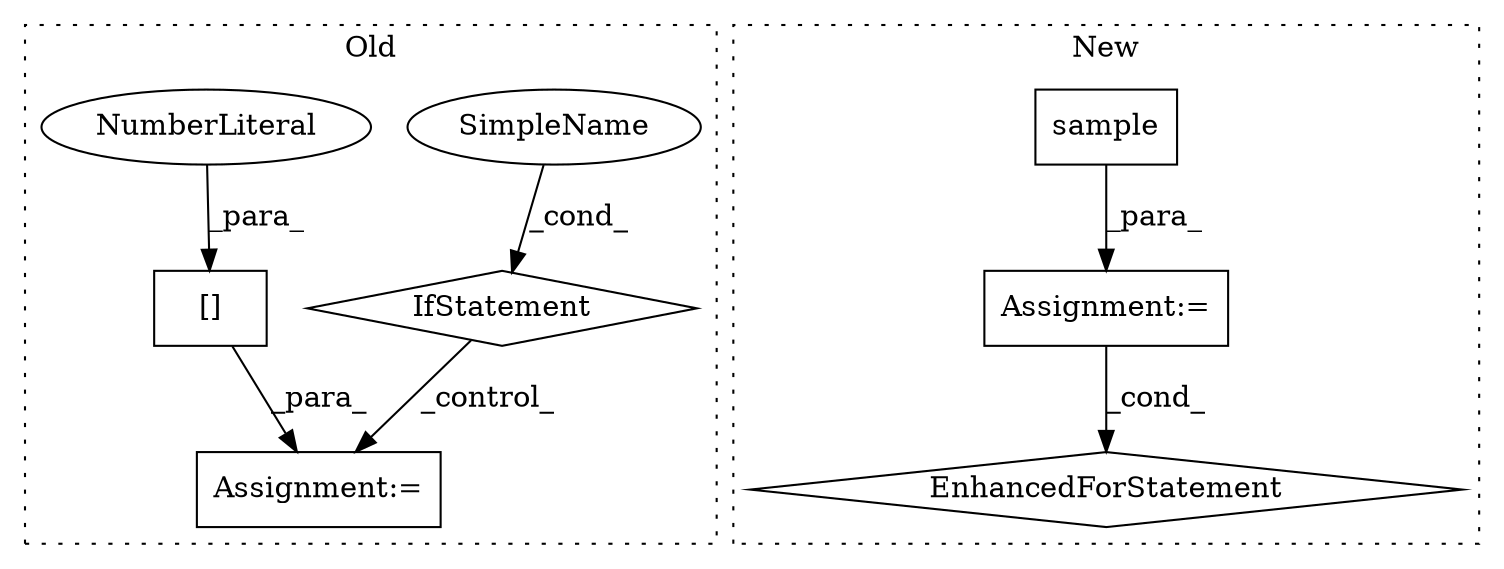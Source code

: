 digraph G {
subgraph cluster0 {
1 [label="[]" a="2" s="385,405" l="19,1" shape="box"];
4 [label="Assignment:=" a="7" s="384" l="1" shape="box"];
5 [label="IfStatement" a="25" s="333,365" l="4,2" shape="diamond"];
6 [label="SimpleName" a="42" s="" l="" shape="ellipse"];
7 [label="NumberLiteral" a="34" s="404" l="1" shape="ellipse"];
label = "Old";
style="dotted";
}
subgraph cluster1 {
2 [label="sample" a="32" s="535,574" l="7,1" shape="box"];
3 [label="Assignment:=" a="7" s="534" l="1" shape="box"];
8 [label="EnhancedForStatement" a="70" s="581,661" l="53,2" shape="diamond"];
label = "New";
style="dotted";
}
1 -> 4 [label="_para_"];
2 -> 3 [label="_para_"];
3 -> 8 [label="_cond_"];
5 -> 4 [label="_control_"];
6 -> 5 [label="_cond_"];
7 -> 1 [label="_para_"];
}